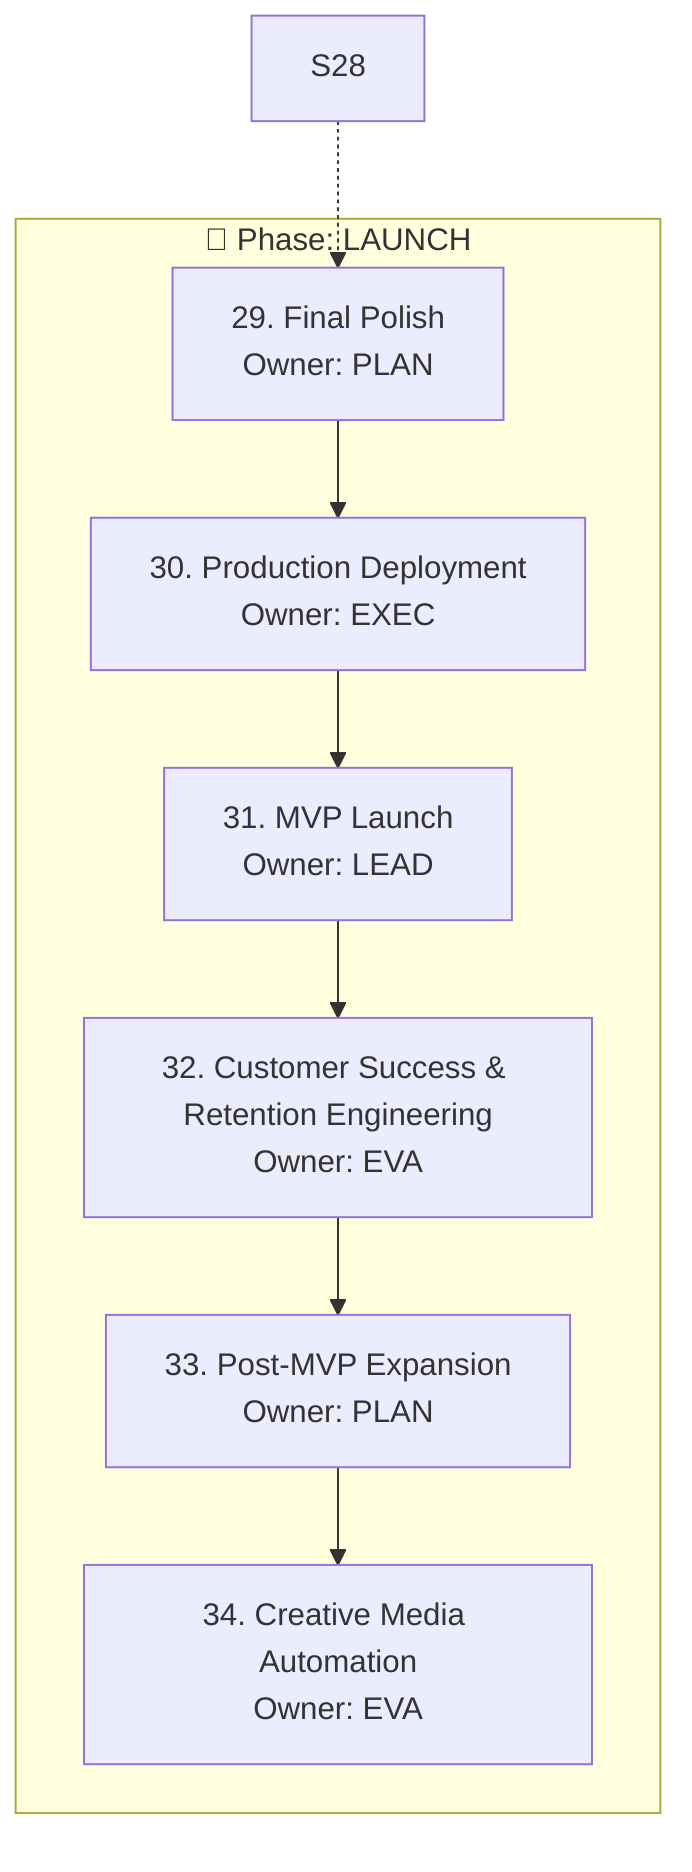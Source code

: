 flowchart TB
%% Phase LAUNCH (Stages 29-34)

subgraph LAUNCH["🚀 Phase: LAUNCH"]
  S29["29. Final Polish<br/>Owner: PLAN"]
  S30["30. Production Deployment<br/>Owner: EXEC"]
  S31["31. MVP Launch<br/>Owner: LEAD"]
  S32["32. Customer Success & Retention Engineering<br/>Owner: EVA"]
  S33["33. Post-MVP Expansion<br/>Owner: PLAN"]
  S34["34. Creative Media Automation<br/>Owner: EVA"]
end

%% Sequential flow
S29 --> S30
S30 --> S31
S31 --> S32
S32 --> S33
S33 --> S34


%% Cross-dependencies
S28 -.-> S29